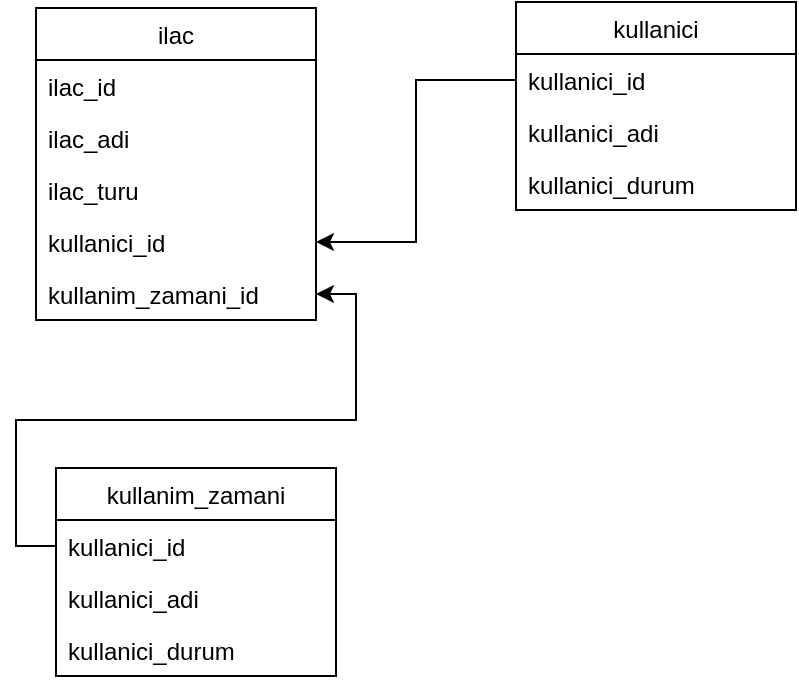 <mxfile version="11.1.4" type="device"><diagram id="A4OUyVGfIqpBtw5Thw0e" name="Page-1"><mxGraphModel dx="677" dy="392" grid="1" gridSize="10" guides="1" tooltips="1" connect="1" arrows="1" fold="1" page="1" pageScale="1" pageWidth="1169" pageHeight="827" math="0" shadow="0"><root><mxCell id="0"/><mxCell id="1" parent="0"/><mxCell id="L1OUFJq1U1dV5DIJg34V-2" value="ilac" style="swimlane;fontStyle=0;childLayout=stackLayout;horizontal=1;startSize=26;fillColor=none;horizontalStack=0;resizeParent=1;resizeParentMax=0;resizeLast=0;collapsible=1;marginBottom=0;" vertex="1" parent="1"><mxGeometry x="20" y="240" width="140" height="156" as="geometry"/></mxCell><mxCell id="L1OUFJq1U1dV5DIJg34V-3" value="ilac_id" style="text;strokeColor=none;fillColor=none;align=left;verticalAlign=top;spacingLeft=4;spacingRight=4;overflow=hidden;rotatable=0;points=[[0,0.5],[1,0.5]];portConstraint=eastwest;" vertex="1" parent="L1OUFJq1U1dV5DIJg34V-2"><mxGeometry y="26" width="140" height="26" as="geometry"/></mxCell><mxCell id="L1OUFJq1U1dV5DIJg34V-4" value="ilac_adi" style="text;strokeColor=none;fillColor=none;align=left;verticalAlign=top;spacingLeft=4;spacingRight=4;overflow=hidden;rotatable=0;points=[[0,0.5],[1,0.5]];portConstraint=eastwest;" vertex="1" parent="L1OUFJq1U1dV5DIJg34V-2"><mxGeometry y="52" width="140" height="26" as="geometry"/></mxCell><mxCell id="L1OUFJq1U1dV5DIJg34V-5" value="ilac_turu" style="text;strokeColor=none;fillColor=none;align=left;verticalAlign=top;spacingLeft=4;spacingRight=4;overflow=hidden;rotatable=0;points=[[0,0.5],[1,0.5]];portConstraint=eastwest;" vertex="1" parent="L1OUFJq1U1dV5DIJg34V-2"><mxGeometry y="78" width="140" height="26" as="geometry"/></mxCell><mxCell id="L1OUFJq1U1dV5DIJg34V-10" value="kullanici_id" style="text;strokeColor=none;fillColor=none;align=left;verticalAlign=top;spacingLeft=4;spacingRight=4;overflow=hidden;rotatable=0;points=[[0,0.5],[1,0.5]];portConstraint=eastwest;" vertex="1" parent="L1OUFJq1U1dV5DIJg34V-2"><mxGeometry y="104" width="140" height="26" as="geometry"/></mxCell><mxCell id="L1OUFJq1U1dV5DIJg34V-12" value="kullanim_zamani_id" style="text;strokeColor=none;fillColor=none;align=left;verticalAlign=top;spacingLeft=4;spacingRight=4;overflow=hidden;rotatable=0;points=[[0,0.5],[1,0.5]];portConstraint=eastwest;" vertex="1" parent="L1OUFJq1U1dV5DIJg34V-2"><mxGeometry y="130" width="140" height="26" as="geometry"/></mxCell><mxCell id="L1OUFJq1U1dV5DIJg34V-6" value="kullanici" style="swimlane;fontStyle=0;childLayout=stackLayout;horizontal=1;startSize=26;fillColor=none;horizontalStack=0;resizeParent=1;resizeParentMax=0;resizeLast=0;collapsible=1;marginBottom=0;" vertex="1" parent="1"><mxGeometry x="260" y="237" width="140" height="104" as="geometry"/></mxCell><mxCell id="L1OUFJq1U1dV5DIJg34V-7" value="kullanici_id" style="text;strokeColor=none;fillColor=none;align=left;verticalAlign=top;spacingLeft=4;spacingRight=4;overflow=hidden;rotatable=0;points=[[0,0.5],[1,0.5]];portConstraint=eastwest;" vertex="1" parent="L1OUFJq1U1dV5DIJg34V-6"><mxGeometry y="26" width="140" height="26" as="geometry"/></mxCell><mxCell id="L1OUFJq1U1dV5DIJg34V-8" value="kullanici_adi" style="text;strokeColor=none;fillColor=none;align=left;verticalAlign=top;spacingLeft=4;spacingRight=4;overflow=hidden;rotatable=0;points=[[0,0.5],[1,0.5]];portConstraint=eastwest;" vertex="1" parent="L1OUFJq1U1dV5DIJg34V-6"><mxGeometry y="52" width="140" height="26" as="geometry"/></mxCell><mxCell id="L1OUFJq1U1dV5DIJg34V-9" value="kullanici_durum&#10;" style="text;strokeColor=none;fillColor=none;align=left;verticalAlign=top;spacingLeft=4;spacingRight=4;overflow=hidden;rotatable=0;points=[[0,0.5],[1,0.5]];portConstraint=eastwest;" vertex="1" parent="L1OUFJq1U1dV5DIJg34V-6"><mxGeometry y="78" width="140" height="26" as="geometry"/></mxCell><mxCell id="L1OUFJq1U1dV5DIJg34V-11" style="edgeStyle=orthogonalEdgeStyle;rounded=0;orthogonalLoop=1;jettySize=auto;html=1;exitX=0;exitY=0.5;exitDx=0;exitDy=0;entryX=1;entryY=0.5;entryDx=0;entryDy=0;" edge="1" parent="1" source="L1OUFJq1U1dV5DIJg34V-7" target="L1OUFJq1U1dV5DIJg34V-10"><mxGeometry relative="1" as="geometry"/></mxCell><mxCell id="L1OUFJq1U1dV5DIJg34V-13" value="kullanim_zamani" style="swimlane;fontStyle=0;childLayout=stackLayout;horizontal=1;startSize=26;fillColor=none;horizontalStack=0;resizeParent=1;resizeParentMax=0;resizeLast=0;collapsible=1;marginBottom=0;" vertex="1" parent="1"><mxGeometry x="30" y="470" width="140" height="104" as="geometry"/></mxCell><mxCell id="L1OUFJq1U1dV5DIJg34V-14" value="kullanici_id" style="text;strokeColor=none;fillColor=none;align=left;verticalAlign=top;spacingLeft=4;spacingRight=4;overflow=hidden;rotatable=0;points=[[0,0.5],[1,0.5]];portConstraint=eastwest;" vertex="1" parent="L1OUFJq1U1dV5DIJg34V-13"><mxGeometry y="26" width="140" height="26" as="geometry"/></mxCell><mxCell id="L1OUFJq1U1dV5DIJg34V-15" value="kullanici_adi" style="text;strokeColor=none;fillColor=none;align=left;verticalAlign=top;spacingLeft=4;spacingRight=4;overflow=hidden;rotatable=0;points=[[0,0.5],[1,0.5]];portConstraint=eastwest;" vertex="1" parent="L1OUFJq1U1dV5DIJg34V-13"><mxGeometry y="52" width="140" height="26" as="geometry"/></mxCell><mxCell id="L1OUFJq1U1dV5DIJg34V-16" value="kullanici_durum&#10;" style="text;strokeColor=none;fillColor=none;align=left;verticalAlign=top;spacingLeft=4;spacingRight=4;overflow=hidden;rotatable=0;points=[[0,0.5],[1,0.5]];portConstraint=eastwest;" vertex="1" parent="L1OUFJq1U1dV5DIJg34V-13"><mxGeometry y="78" width="140" height="26" as="geometry"/></mxCell><mxCell id="L1OUFJq1U1dV5DIJg34V-17" style="edgeStyle=orthogonalEdgeStyle;rounded=0;orthogonalLoop=1;jettySize=auto;html=1;entryX=1;entryY=0.5;entryDx=0;entryDy=0;" edge="1" parent="1" source="L1OUFJq1U1dV5DIJg34V-14" target="L1OUFJq1U1dV5DIJg34V-12"><mxGeometry relative="1" as="geometry"/></mxCell></root></mxGraphModel></diagram></mxfile>